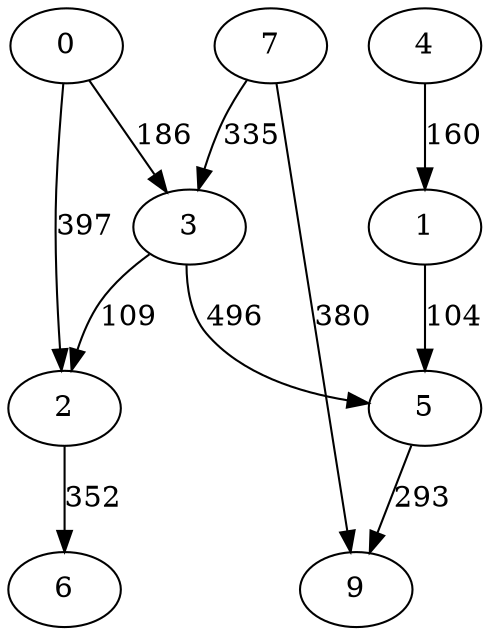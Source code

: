digraph example{
2 -> 6[label= "352"];
3 -> 5[label= "496"];
0 -> 2[label= "397"];
4 -> 1[label= "160"];
7 -> 3[label= "335"];
7 -> 9[label= "380"];
0 -> 3[label= "186"];
3 -> 2[label= "109"];
5 -> 9[label= "293"];
1 -> 5[label= "104"];
}
